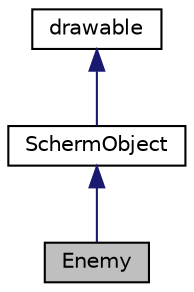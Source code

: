 digraph "Enemy"
{
  edge [fontname="Helvetica",fontsize="10",labelfontname="Helvetica",labelfontsize="10"];
  node [fontname="Helvetica",fontsize="10",shape=record];
  Node0 [label="Enemy",height=0.2,width=0.4,color="black", fillcolor="grey75", style="filled", fontcolor="black"];
  Node1 -> Node0 [dir="back",color="midnightblue",fontsize="10",style="solid",fontname="Helvetica"];
  Node1 [label="SchermObject",height=0.2,width=0.4,color="black", fillcolor="white", style="filled",URL="$classSchermObject.html",tooltip="class SchermObject ADT. "];
  Node2 -> Node1 [dir="back",color="midnightblue",fontsize="10",style="solid",fontname="Helvetica"];
  Node2 [label="drawable",height=0.2,width=0.4,color="black", fillcolor="white", style="filled",URL="$classdrawable.html",tooltip="class drawable ADT. "];
}
